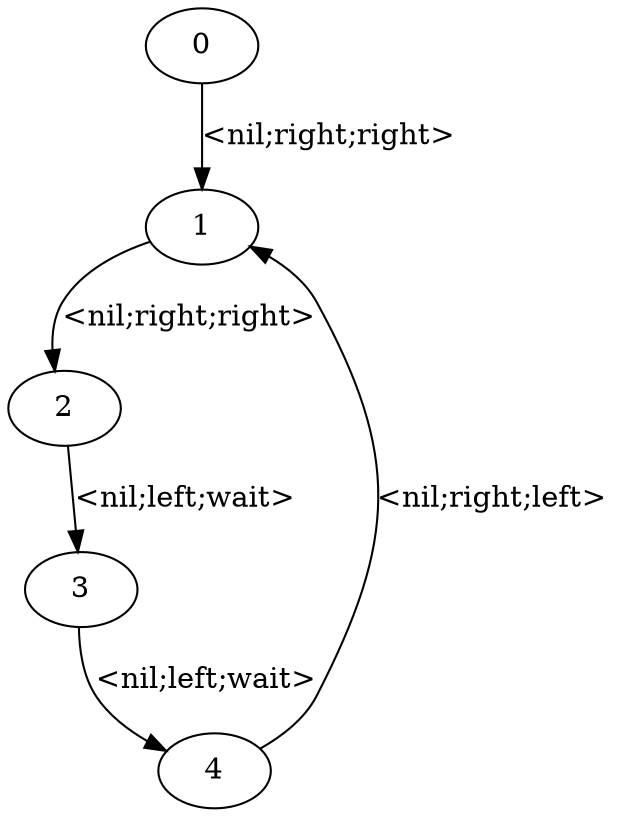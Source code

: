 digraph witness0 {
 0 [label="0",shape=ellipse]
 1 [label="1",shape=ellipse]
 2 [label="2",shape=ellipse]
 3 [label="3",shape=ellipse]
 4 [label="4",shape=ellipse]
    0 -> 1[label="<nil;right;right>"]
    1 -> 2[label="<nil;right;right>"]
    2 -> 3[label="<nil;left;wait>"]
    3 -> 4[label="<nil;left;wait>"]
    4 -> 1[label="<nil;right;left>"]
}
